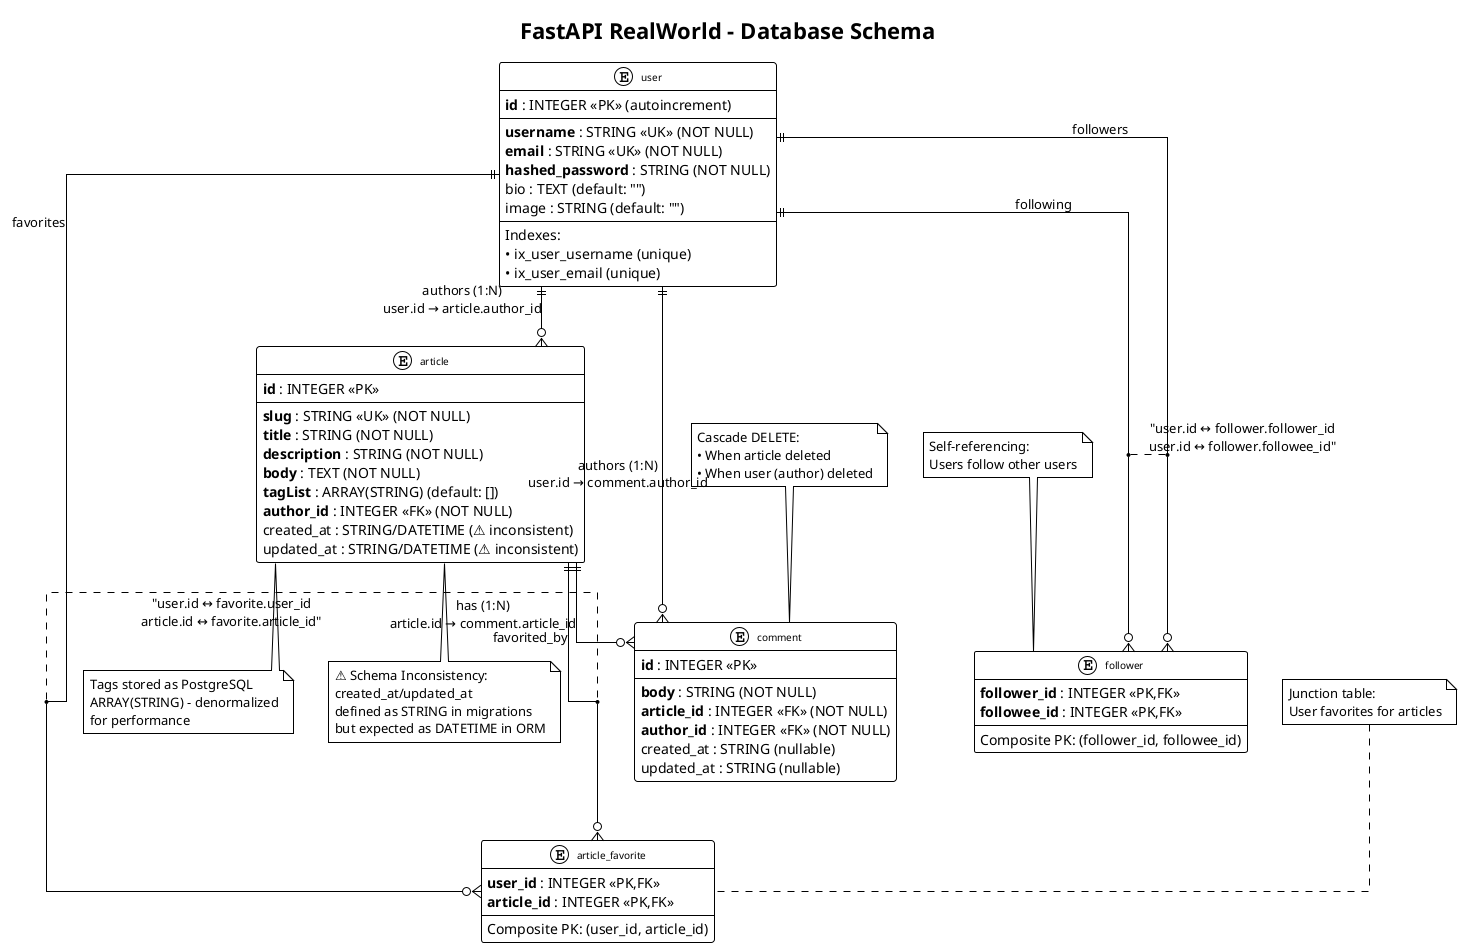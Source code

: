 @startuml database-schema
!theme plain
title FastAPI RealWorld - Database Schema

' Styling for better readability
skinparam linetype ortho
skinparam packageStyle rectangle
skinparam class {
    BackgroundColor White
    BorderColor Black
    FontSize 10
    HeaderFontSize 12
}

' Main entities
entity "user" as user {
    **id** : INTEGER <<PK>> (autoincrement)
    --
    **username** : STRING <<UK>> (NOT NULL)
    **email** : STRING <<UK>> (NOT NULL)
    **hashed_password** : STRING (NOT NULL)
    bio : TEXT (default: "")
    image : STRING (default: "")
    --
    Indexes:
    • ix_user_username (unique)
    • ix_user_email (unique)
}

entity "article" as article {
    **id** : INTEGER <<PK>>
    --
    **slug** : STRING <<UK>> (NOT NULL)
    **title** : STRING (NOT NULL)
    **description** : STRING (NOT NULL)
    **body** : TEXT (NOT NULL)
    **tagList** : ARRAY(STRING) (default: [])
    **author_id** : INTEGER <<FK>> (NOT NULL)
    created_at : STRING/DATETIME (⚠️ inconsistent)
    updated_at : STRING/DATETIME (⚠️ inconsistent)
}

entity "comment" as comment {
    **id** : INTEGER <<PK>>
    --
    **body** : STRING (NOT NULL)
    **article_id** : INTEGER <<FK>> (NOT NULL)
    **author_id** : INTEGER <<FK>> (NOT NULL)
    created_at : STRING (nullable)
    updated_at : STRING (nullable)
}

' Junction tables for many-to-many relationships
entity "follower" as follower {
    **follower_id** : INTEGER <<PK,FK>>
    **followee_id** : INTEGER <<PK,FK>>
    --
    Composite PK: (follower_id, followee_id)
}

entity "article_favorite" as favorite {
    **user_id** : INTEGER <<PK,FK>>
    **article_id** : INTEGER <<PK,FK>>
    --
    Composite PK: (user_id, article_id)
}

' Relationships with proper cardinality
user ||--o{ article : "authors (1:N)\nuser.id → article.author_id"
user ||--o{ comment : "authors (1:N)\nuser.id → comment.author_id"
article ||--o{ comment : "has (1:N)\narticle.id → comment.article_id"

' Many-to-many relationships
user ||--o{ follower : "followers"
user ||--o{ follower : "following"
(user, follower) .. (user, follower) : "user.id ↔ follower.follower_id\nuser.id ↔ follower.followee_id"

user ||--o{ favorite : "favorites"
article ||--o{ favorite : "favorited_by"
(user, favorite) .. (article, favorite) : "user.id ↔ favorite.user_id\narticle.id ↔ favorite.article_id"

' Cascade delete notes
note top of comment : Cascade DELETE:\n• When article deleted\n• When user (author) deleted

note top of follower : Self-referencing:\nUsers follow other users

note top of favorite : Junction table:\nUser favorites for articles

note bottom of article : Tags stored as PostgreSQL\nARRAY(STRING) - denormalized\nfor performance

note bottom of article : ⚠️ Schema Inconsistency:\ncreated_at/updated_at\ndefined as STRING in migrations\nbut expected as DATETIME in ORM

@enduml